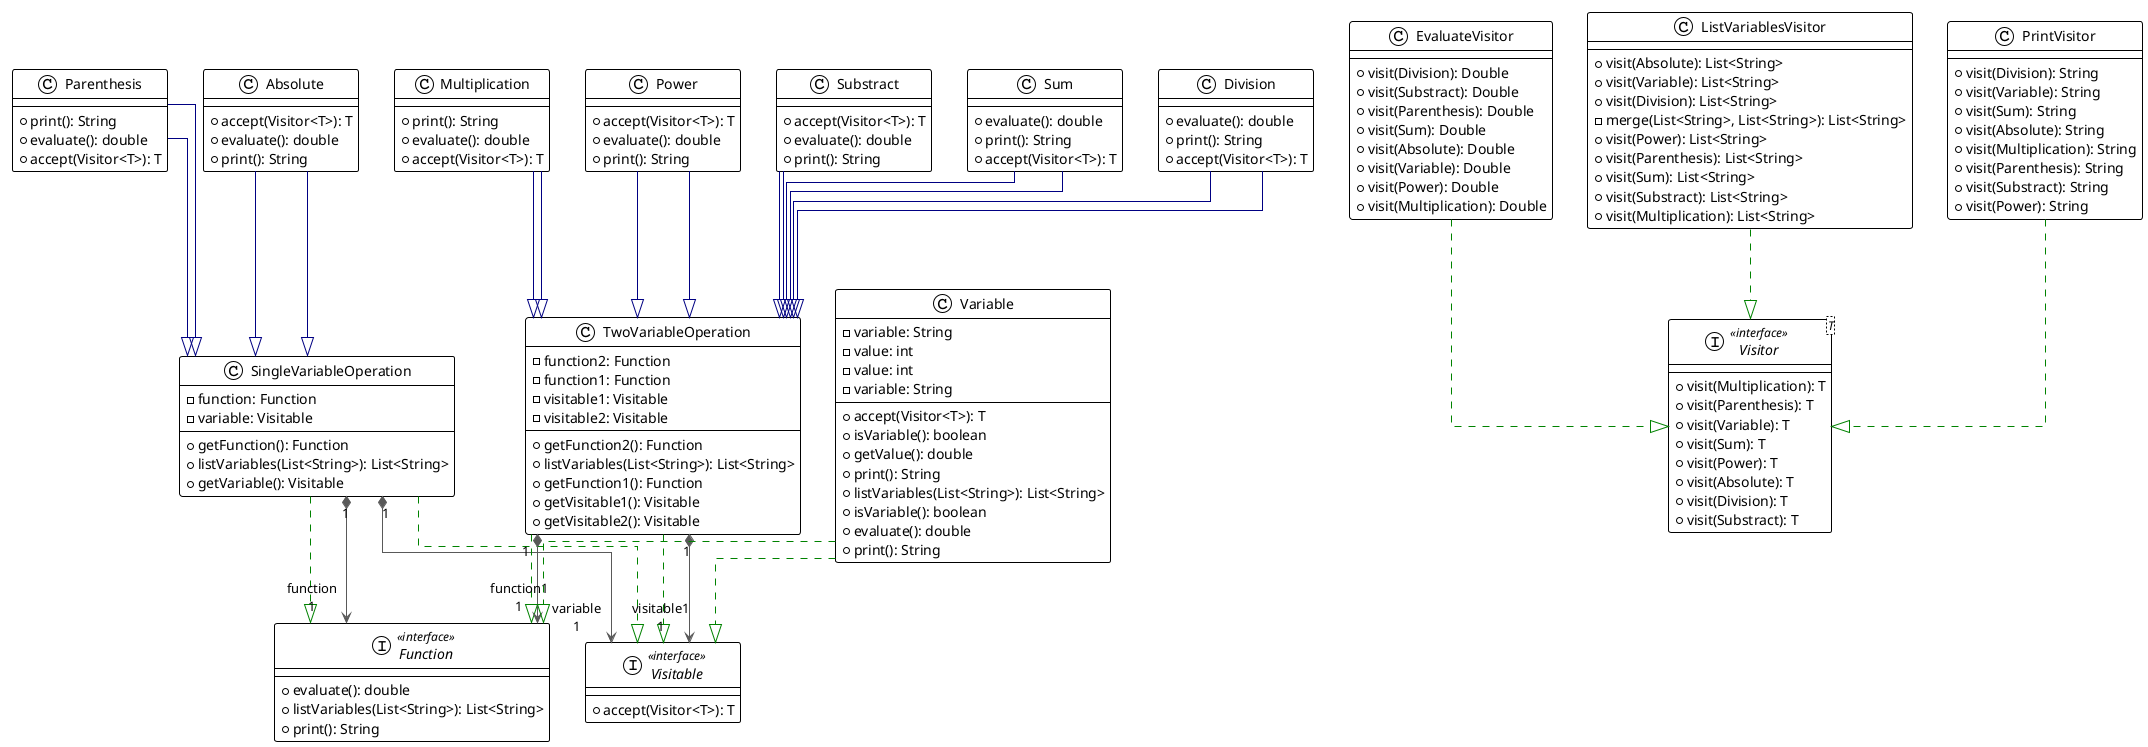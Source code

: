 @startuml

!theme plain
top to bottom direction
skinparam linetype ortho

class Absolute {
  + accept(Visitor<T>): T
}
class Absolute {
  + evaluate(): double
  + print(): String
}
class Division {
  + evaluate(): double
  + print(): String
}
class Division {
  + accept(Visitor<T>): T
}
class EvaluateVisitor {
  + visit(Division): Double
  + visit(Substract): Double
  + visit(Parenthesis): Double
  + visit(Sum): Double
  + visit(Absolute): Double
  + visit(Variable): Double
  + visit(Power): Double
  + visit(Multiplication): Double
}
interface Function << interface >> {
  + evaluate(): double
  + listVariables(List<String>): List<String>
  + print(): String
}
class ListVariablesVisitor {
  + visit(Absolute): List<String>
  + visit(Variable): List<String>
  + visit(Division): List<String>
  - merge(List<String>, List<String>): List<String>
  + visit(Power): List<String>
  + visit(Parenthesis): List<String>
  + visit(Sum): List<String>
  + visit(Substract): List<String>
  + visit(Multiplication): List<String>
}
class Multiplication {
  + print(): String
  + evaluate(): double
}
class Multiplication {
  + accept(Visitor<T>): T
}
class Parenthesis {
  + print(): String
  + evaluate(): double
}
class Parenthesis {
  + accept(Visitor<T>): T
}
class Power {
  + accept(Visitor<T>): T
}
class Power {
  + evaluate(): double
  + print(): String
}
class PrintVisitor {
  + visit(Division): String
  + visit(Variable): String
  + visit(Sum): String
  + visit(Absolute): String
  + visit(Multiplication): String
  + visit(Parenthesis): String
  + visit(Substract): String
  + visit(Power): String
}
class SingleVariableOperation {
  - function: Function
  + getFunction(): Function
  + listVariables(List<String>): List<String>
}
class SingleVariableOperation {
  - variable: Visitable
  + getVariable(): Visitable
}
class Substract {
  + accept(Visitor<T>): T
}
class Substract {
  + evaluate(): double
  + print(): String
}
class Sum {
  + evaluate(): double
  + print(): String
}
class Sum {
  + accept(Visitor<T>): T
}
class TwoVariableOperation {
  - function2: Function
  - function1: Function
  + getFunction2(): Function
  + listVariables(List<String>): List<String>
  + getFunction1(): Function
}
class TwoVariableOperation {
  - visitable1: Visitable
  - visitable2: Visitable
  + getVisitable1(): Visitable
  + getVisitable2(): Visitable
}
class Variable {
  - variable: String
  - value: int
  + accept(Visitor<T>): T
  + isVariable(): boolean
  + getValue(): double
  + print(): String
}
class Variable {
  - value: int
  - variable: String
  + listVariables(List<String>): List<String>
  + isVariable(): boolean
  + evaluate(): double
  + print(): String
}
interface Visitable << interface >> {
  + accept(Visitor<T>): T
}
interface Visitor<T> << interface >> {
  + visit(Multiplication): T
  + visit(Parenthesis): T
  + visit(Variable): T
  + visit(Sum): T
  + visit(Power): T
  + visit(Absolute): T
  + visit(Division): T
  + visit(Substract): T
}

Absolute                 -[#000082,plain]-^  SingleVariableOperation 
Absolute                 -[#000082,plain]-^  SingleVariableOperation 
Division                 -[#000082,plain]-^  TwoVariableOperation    
Division                 -[#000082,plain]-^  TwoVariableOperation    
EvaluateVisitor          -[#008200,dashed]-^  Visitor                 
ListVariablesVisitor     -[#008200,dashed]-^  Visitor                 
Multiplication           -[#000082,plain]-^  TwoVariableOperation    
Multiplication           -[#000082,plain]-^  TwoVariableOperation    
Parenthesis              -[#000082,plain]-^  SingleVariableOperation 
Parenthesis              -[#000082,plain]-^  SingleVariableOperation 
Power                    -[#000082,plain]-^  TwoVariableOperation    
Power                    -[#000082,plain]-^  TwoVariableOperation    
PrintVisitor             -[#008200,dashed]-^  Visitor                 
SingleVariableOperation  -[#008200,dashed]-^  Function                
SingleVariableOperation "1" *-[#595959,plain]-> "function\n1" Function                
SingleVariableOperation  -[#008200,dashed]-^  Visitable               
SingleVariableOperation "1" *-[#595959,plain]-> "variable\n1" Visitable               
Substract                -[#000082,plain]-^  TwoVariableOperation    
Substract                -[#000082,plain]-^  TwoVariableOperation    
Sum                      -[#000082,plain]-^  TwoVariableOperation    
Sum                      -[#000082,plain]-^  TwoVariableOperation    
TwoVariableOperation     -[#008200,dashed]-^  Function                
TwoVariableOperation    "1" *-[#595959,plain]-> "function1\n1" Function                
TwoVariableOperation     -[#008200,dashed]-^  Visitable               
TwoVariableOperation    "1" *-[#595959,plain]-> "visitable1\n1" Visitable               
Variable                 -[#008200,dashed]-^  Function                
Variable                 -[#008200,dashed]-^  Visitable               
@enduml

